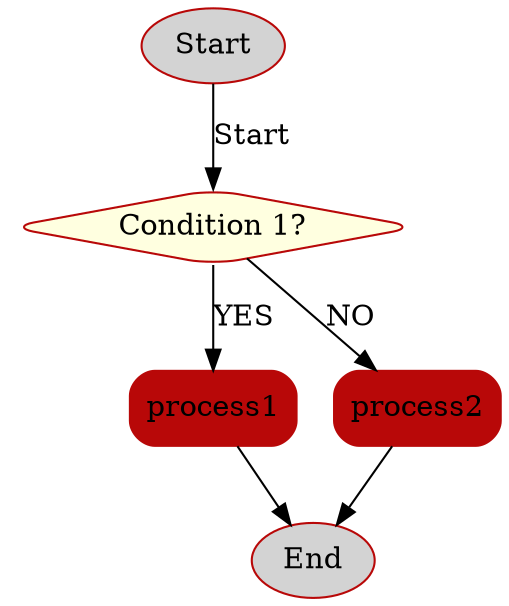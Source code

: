 # state machene digraph 
// digraph G {
//      node [shape=circle, style=filled fillcolor=lightblue, color=aqua]
//     {rank=same; a, b}
   
//     a->b [label="hehehheh "];
//     b->c [label=hhhhh];
//     c -> a [label="fefe", style=dashed, color=red];
// }
// digraph G {
//     // {rank=same; A; B;}      // A 和 B 在同一层
//     A -> C;
//     B -> C;
//     d -> C;
// }

// graph MyGraph {          // 或 graph MyGraph
//     a -- B;                // 有向图 (digraph)，A 指向 B
//     B -- C;                // 无向图 (graph)，B 与 C 相连
// }

// digraph G {
//     subgraph cluster_0 {    // cluster_ 开头表示子图，渲染时有边框
//         label="Group 1";
//         node [shape=rectangle]
//         A[label="fdf"]; B[label="fefe"];
//     }

//     subgraph cluster_1 {
//         label="Group 2";
//         C; D;
//     }
//     B -> D;
//     A -> C [arrowtail=tee];                 // 子图之间的连线
// }


digraph process {
    node [style= "rounded,filled" , color="#b80808"]
    start [label="Start",fillcolor=lightgray];
    con1 [shape=diamond, label="Condition 1?",fillcolor=lightyellow];
    process1 [shape=rectangle,  label="process1"];
    process2 [shape=rectangle, label="process2"];
    end [label="End",fillcolor=lightgray];
    start -> con1 [label="Start"];
 
    con1 -> process1 [label="YES"];

// 确保 Start 和 End 在同一水平方向
    con1 -> process2 [label="NO", constraint=false];
    process1 ->end ;
    process2 ->end;  
}

